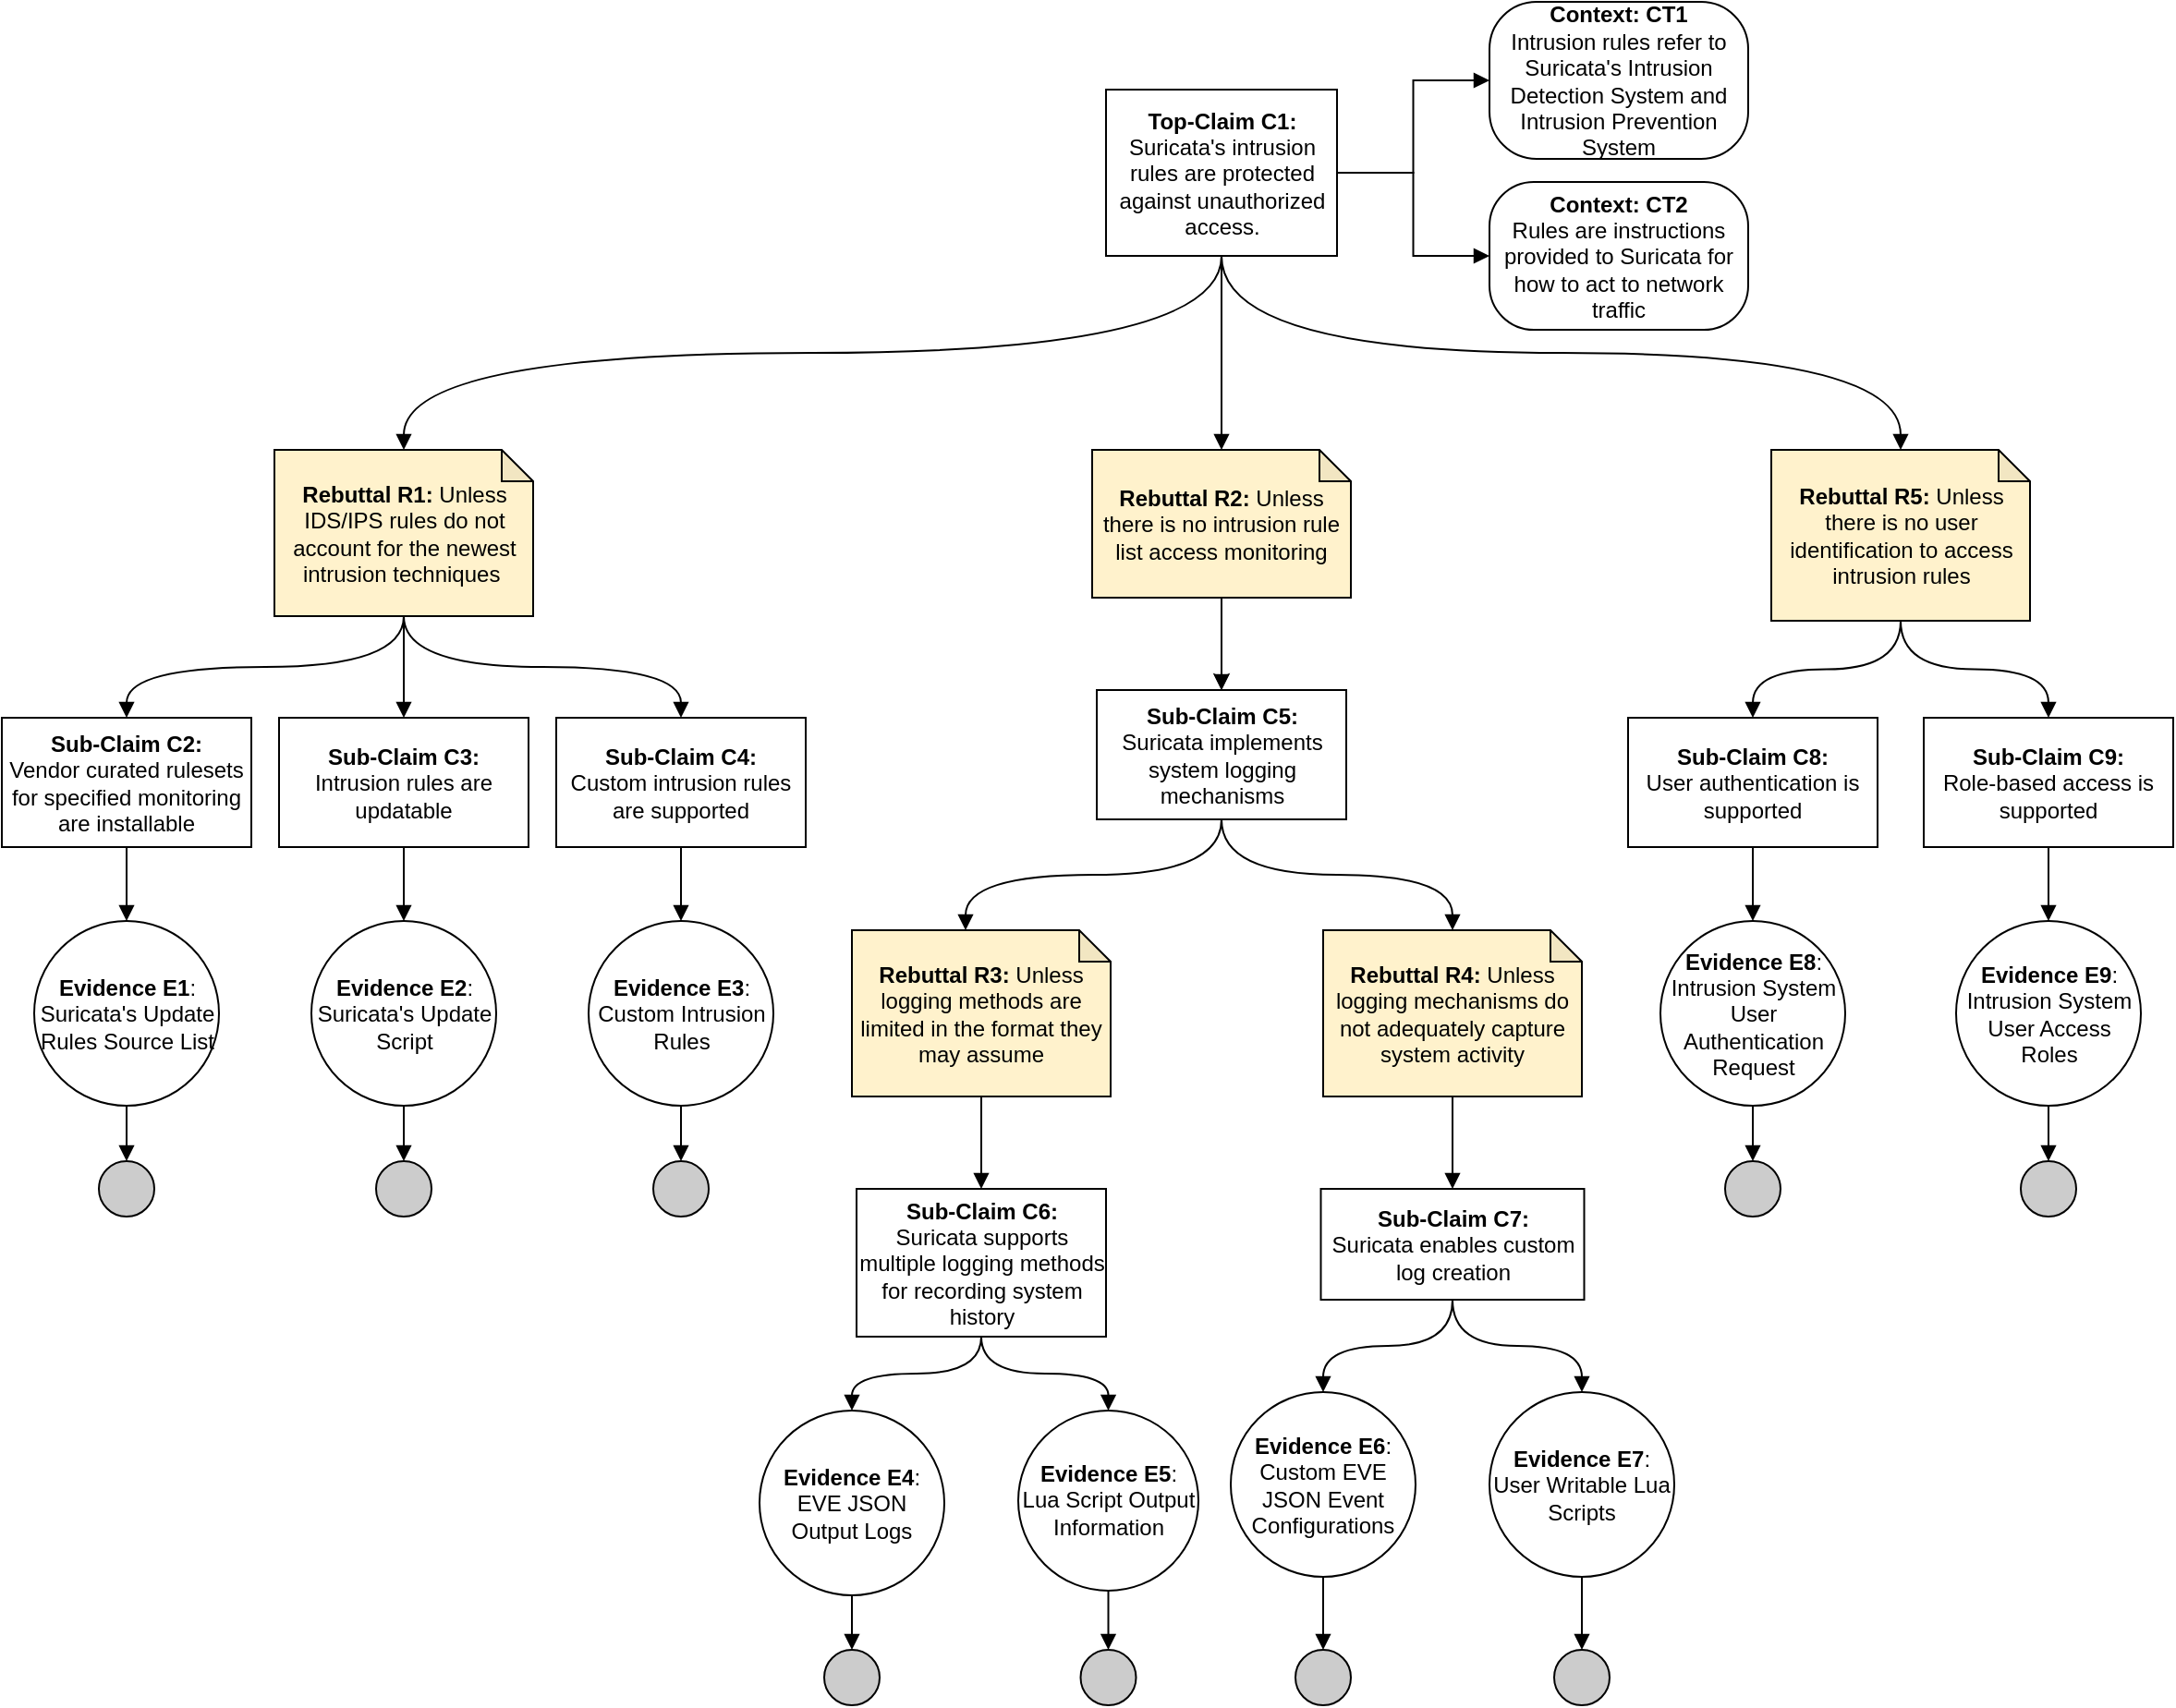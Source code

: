 <mxfile version="24.7.17">
  <diagram name="Page-1" id="gGdPlT7OM36B7ifSlKQP">
    <mxGraphModel dx="2924" dy="2240" grid="1" gridSize="10" guides="1" tooltips="1" connect="1" arrows="1" fold="1" page="1" pageScale="1" pageWidth="850" pageHeight="1100" math="0" shadow="0">
      <root>
        <mxCell id="0" />
        <mxCell id="1" parent="0" />
        <mxCell id="YeIq4Yx3Gjz6VLKn_5kp-1" value="&lt;b&gt;Top-Claim C1:&lt;br&gt;&lt;/b&gt;Suricata&#39;s intrusion rules are protected against unauthorized access." style="rounded=0;whiteSpace=wrap;html=1;" vertex="1" parent="1">
          <mxGeometry x="117.5" y="37.5" width="125" height="90" as="geometry" />
        </mxCell>
        <mxCell id="YeIq4Yx3Gjz6VLKn_5kp-2" value="&lt;b&gt;Context: CT1&lt;/b&gt;&lt;div&gt;Intrusion rules refer to Suricata&#39;s Intrusion Detection System and Intrusion Prevention System&lt;/div&gt;" style="rounded=1;whiteSpace=wrap;html=1;arcSize=30;" vertex="1" parent="1">
          <mxGeometry x="325" y="-10" width="140" height="85" as="geometry" />
        </mxCell>
        <mxCell id="YeIq4Yx3Gjz6VLKn_5kp-6" style="edgeStyle=orthogonalEdgeStyle;rounded=0;orthogonalLoop=1;jettySize=auto;html=1;exitX=1;exitY=0.5;exitDx=0;exitDy=0;entryX=0;entryY=0.5;entryDx=0;entryDy=0;endArrow=block;endFill=1;" edge="1" parent="1" source="YeIq4Yx3Gjz6VLKn_5kp-1" target="YeIq4Yx3Gjz6VLKn_5kp-2">
          <mxGeometry relative="1" as="geometry">
            <mxPoint x="235" y="267.5" as="sourcePoint" />
            <mxPoint x="370" y="267.5" as="targetPoint" />
          </mxGeometry>
        </mxCell>
        <mxCell id="YeIq4Yx3Gjz6VLKn_5kp-7" value="&lt;b&gt;Context: CT2&lt;/b&gt;&lt;br&gt;Rules are instructions provided to Suricata for how to act to network traffic" style="rounded=1;whiteSpace=wrap;html=1;arcSize=30;" vertex="1" parent="1">
          <mxGeometry x="325" y="87.5" width="140" height="80" as="geometry" />
        </mxCell>
        <mxCell id="YeIq4Yx3Gjz6VLKn_5kp-8" style="edgeStyle=orthogonalEdgeStyle;rounded=0;orthogonalLoop=1;jettySize=auto;html=1;exitX=1;exitY=0.5;exitDx=0;exitDy=0;entryX=0;entryY=0.5;entryDx=0;entryDy=0;endArrow=block;endFill=1;" edge="1" parent="1" source="YeIq4Yx3Gjz6VLKn_5kp-1" target="YeIq4Yx3Gjz6VLKn_5kp-7">
          <mxGeometry relative="1" as="geometry">
            <mxPoint x="245" y="17.5" as="sourcePoint" />
            <mxPoint x="380" y="17.5" as="targetPoint" />
          </mxGeometry>
        </mxCell>
        <mxCell id="YeIq4Yx3Gjz6VLKn_5kp-16" value="" style="edgeStyle=orthogonalEdgeStyle;rounded=0;orthogonalLoop=1;jettySize=auto;html=1;" edge="1" parent="1" source="YeIq4Yx3Gjz6VLKn_5kp-9" target="YeIq4Yx3Gjz6VLKn_5kp-10">
          <mxGeometry relative="1" as="geometry" />
        </mxCell>
        <mxCell id="YeIq4Yx3Gjz6VLKn_5kp-9" value="&lt;b&gt;Rebuttal R2:&lt;/b&gt; Unless there is no intrusion rule list access monitoring" style="shape=note;whiteSpace=wrap;html=1;backgroundOutline=1;darkOpacity=0.05;size=17;fillColor=#FFF2CC;" vertex="1" parent="1">
          <mxGeometry x="110" y="232.5" width="140" height="80" as="geometry" />
        </mxCell>
        <mxCell id="YeIq4Yx3Gjz6VLKn_5kp-10" value="&lt;b&gt;Sub-Claim C5:&lt;br&gt;&lt;/b&gt;&lt;div&gt;Suricata implements system logging mechanisms&lt;/div&gt;" style="rounded=0;whiteSpace=wrap;html=1;" vertex="1" parent="1">
          <mxGeometry x="112.5" y="362.5" width="135" height="70" as="geometry" />
        </mxCell>
        <mxCell id="YeIq4Yx3Gjz6VLKn_5kp-12" style="edgeStyle=orthogonalEdgeStyle;curved=1;rounded=0;orthogonalLoop=1;jettySize=auto;html=1;exitX=0.5;exitY=1;exitDx=0;exitDy=0;entryX=0.5;entryY=0;entryDx=0;entryDy=0;endArrow=block;endFill=1;exitPerimeter=0;" edge="1" parent="1" source="YeIq4Yx3Gjz6VLKn_5kp-9" target="YeIq4Yx3Gjz6VLKn_5kp-10">
          <mxGeometry relative="1" as="geometry">
            <mxPoint x="448" y="322.5" as="sourcePoint" />
            <mxPoint x="365" y="372.5" as="targetPoint" />
          </mxGeometry>
        </mxCell>
        <mxCell id="YeIq4Yx3Gjz6VLKn_5kp-13" value="&lt;b&gt;Rebuttal R1:&lt;/b&gt; Unless IDS/IPS rules do not account for the newest intrusion techniques&amp;nbsp;" style="shape=note;whiteSpace=wrap;html=1;backgroundOutline=1;darkOpacity=0.05;size=17;fillColor=#FFF2CC;" vertex="1" parent="1">
          <mxGeometry x="-332.5" y="232.5" width="140" height="90" as="geometry" />
        </mxCell>
        <mxCell id="YeIq4Yx3Gjz6VLKn_5kp-14" style="edgeStyle=orthogonalEdgeStyle;curved=1;rounded=0;orthogonalLoop=1;jettySize=auto;html=1;endArrow=block;endFill=1;exitX=0.5;exitY=1;exitDx=0;exitDy=0;" edge="1" parent="1" source="YeIq4Yx3Gjz6VLKn_5kp-1" target="YeIq4Yx3Gjz6VLKn_5kp-13">
          <mxGeometry relative="1" as="geometry">
            <mxPoint x="269.5" y="357.5" as="sourcePoint" />
            <mxPoint x="130" y="407.5" as="targetPoint" />
          </mxGeometry>
        </mxCell>
        <mxCell id="YeIq4Yx3Gjz6VLKn_5kp-15" value="&lt;b&gt;Rebuttal R4:&lt;/b&gt;&amp;nbsp;Unless logging mechanisms do not adequately capture system activity" style="shape=note;whiteSpace=wrap;html=1;backgroundOutline=1;darkOpacity=0.05;size=17;fillColor=#FFF2CC;" vertex="1" parent="1">
          <mxGeometry x="235" y="492.5" width="140" height="90" as="geometry" />
        </mxCell>
        <mxCell id="YeIq4Yx3Gjz6VLKn_5kp-17" style="edgeStyle=orthogonalEdgeStyle;curved=1;rounded=0;orthogonalLoop=1;jettySize=auto;html=1;exitX=0.5;exitY=1;exitDx=0;exitDy=0;entryX=0.5;entryY=0;entryDx=0;entryDy=0;endArrow=block;endFill=1;entryPerimeter=0;" edge="1" parent="1" source="YeIq4Yx3Gjz6VLKn_5kp-10" target="YeIq4Yx3Gjz6VLKn_5kp-15">
          <mxGeometry relative="1" as="geometry">
            <mxPoint x="190" y="322.5" as="sourcePoint" />
            <mxPoint x="190" y="372.5" as="targetPoint" />
          </mxGeometry>
        </mxCell>
        <mxCell id="YeIq4Yx3Gjz6VLKn_5kp-18" value="&lt;b&gt;Rebuttal R3:&lt;/b&gt; Unless logging methods are limited in the format they may assume" style="shape=note;whiteSpace=wrap;html=1;backgroundOutline=1;darkOpacity=0.05;size=17;fillColor=#FFF2CC;" vertex="1" parent="1">
          <mxGeometry x="-20" y="492.5" width="140" height="90" as="geometry" />
        </mxCell>
        <mxCell id="YeIq4Yx3Gjz6VLKn_5kp-19" style="edgeStyle=orthogonalEdgeStyle;curved=1;rounded=0;orthogonalLoop=1;jettySize=auto;html=1;exitX=0.5;exitY=1;exitDx=0;exitDy=0;entryX=0;entryY=0;entryDx=61.5;entryDy=0;endArrow=block;endFill=1;entryPerimeter=0;" edge="1" parent="1" source="YeIq4Yx3Gjz6VLKn_5kp-10" target="YeIq4Yx3Gjz6VLKn_5kp-18">
          <mxGeometry relative="1" as="geometry">
            <mxPoint x="190" y="452.5" as="sourcePoint" />
            <mxPoint x="80" y="502.5" as="targetPoint" />
          </mxGeometry>
        </mxCell>
        <mxCell id="YeIq4Yx3Gjz6VLKn_5kp-20" value="&lt;b&gt;Sub-Claim C6:&lt;br&gt;&lt;/b&gt;&lt;div&gt;Suricata supports multiple logging methods for recording system history&lt;/div&gt;" style="rounded=0;whiteSpace=wrap;html=1;" vertex="1" parent="1">
          <mxGeometry x="-17.5" y="632.5" width="135" height="80" as="geometry" />
        </mxCell>
        <mxCell id="YeIq4Yx3Gjz6VLKn_5kp-21" style="edgeStyle=orthogonalEdgeStyle;curved=1;rounded=0;orthogonalLoop=1;jettySize=auto;html=1;exitX=0.5;exitY=1;exitDx=0;exitDy=0;entryX=0.5;entryY=0;entryDx=0;entryDy=0;endArrow=block;endFill=1;exitPerimeter=0;" edge="1" parent="1" source="YeIq4Yx3Gjz6VLKn_5kp-18" target="YeIq4Yx3Gjz6VLKn_5kp-20">
          <mxGeometry relative="1" as="geometry">
            <mxPoint x="140" y="452.5" as="sourcePoint" />
            <mxPoint x="52" y="502.5" as="targetPoint" />
          </mxGeometry>
        </mxCell>
        <mxCell id="YeIq4Yx3Gjz6VLKn_5kp-23" value="&lt;b&gt;Evidence E4&lt;/b&gt;:&lt;br&gt;EVE JSON Output Logs" style="ellipse;whiteSpace=wrap;html=1;aspect=fixed;fillColor=#ffffff;rounded=0;" vertex="1" parent="1">
          <mxGeometry x="-70" y="752.5" width="100" height="100" as="geometry" />
        </mxCell>
        <mxCell id="YeIq4Yx3Gjz6VLKn_5kp-25" value="&lt;b&gt;Evidence E5&lt;/b&gt;:&lt;br&gt;Lua Script Output Information" style="ellipse;whiteSpace=wrap;html=1;aspect=fixed;fillColor=#ffffff;rounded=0;" vertex="1" parent="1">
          <mxGeometry x="70" y="752.5" width="97.5" height="97.5" as="geometry" />
        </mxCell>
        <mxCell id="YeIq4Yx3Gjz6VLKn_5kp-38" value="&lt;b&gt;Sub-Claim C7:&lt;br&gt;&lt;/b&gt;&lt;div&gt;Suricata enables custom log creation&lt;/div&gt;" style="rounded=0;whiteSpace=wrap;html=1;" vertex="1" parent="1">
          <mxGeometry x="233.75" y="632.5" width="142.5" height="60" as="geometry" />
        </mxCell>
        <mxCell id="YeIq4Yx3Gjz6VLKn_5kp-40" style="edgeStyle=orthogonalEdgeStyle;curved=1;rounded=0;orthogonalLoop=1;jettySize=auto;html=1;exitX=0.5;exitY=1;exitDx=0;exitDy=0;entryX=0.5;entryY=0;entryDx=0;entryDy=0;endArrow=block;endFill=1;exitPerimeter=0;" edge="1" parent="1" source="YeIq4Yx3Gjz6VLKn_5kp-15" target="YeIq4Yx3Gjz6VLKn_5kp-38">
          <mxGeometry relative="1" as="geometry">
            <mxPoint x="435" y="622.5" as="sourcePoint" />
            <mxPoint x="435" y="672.5" as="targetPoint" />
          </mxGeometry>
        </mxCell>
        <mxCell id="YeIq4Yx3Gjz6VLKn_5kp-42" value="&lt;b&gt;Evidence E6&lt;/b&gt;:&lt;br&gt;Custom EVE JSON Event Configurations" style="ellipse;whiteSpace=wrap;html=1;aspect=fixed;fillColor=#ffffff;rounded=0;" vertex="1" parent="1">
          <mxGeometry x="185" y="742.5" width="100" height="100" as="geometry" />
        </mxCell>
        <mxCell id="YeIq4Yx3Gjz6VLKn_5kp-44" value="&lt;b&gt;Evidence E7&lt;/b&gt;:&lt;br&gt;User Writable Lua Scripts" style="ellipse;whiteSpace=wrap;html=1;aspect=fixed;fillColor=#ffffff;rounded=0;" vertex="1" parent="1">
          <mxGeometry x="325" y="742.5" width="100" height="100" as="geometry" />
        </mxCell>
        <mxCell id="YeIq4Yx3Gjz6VLKn_5kp-49" style="edgeStyle=orthogonalEdgeStyle;curved=1;rounded=0;orthogonalLoop=1;jettySize=auto;html=1;entryX=0.5;entryY=0;entryDx=0;entryDy=0;endArrow=block;endFill=1;exitX=0.5;exitY=1;exitDx=0;exitDy=0;" edge="1" parent="1" target="YeIq4Yx3Gjz6VLKn_5kp-50" source="YeIq4Yx3Gjz6VLKn_5kp-44">
          <mxGeometry relative="1" as="geometry">
            <mxPoint x="375" y="857.5" as="sourcePoint" />
          </mxGeometry>
        </mxCell>
        <mxCell id="YeIq4Yx3Gjz6VLKn_5kp-50" value="" style="ellipse;whiteSpace=wrap;html=1;aspect=fixed;fillColor=#CCCCCC;" vertex="1" parent="1">
          <mxGeometry x="360" y="882" width="30" height="30" as="geometry" />
        </mxCell>
        <mxCell id="YeIq4Yx3Gjz6VLKn_5kp-51" style="edgeStyle=orthogonalEdgeStyle;curved=1;rounded=0;orthogonalLoop=1;jettySize=auto;html=1;entryX=0.5;entryY=0;entryDx=0;entryDy=0;endArrow=block;endFill=1;exitX=0.5;exitY=1;exitDx=0;exitDy=0;" edge="1" parent="1" target="YeIq4Yx3Gjz6VLKn_5kp-52" source="YeIq4Yx3Gjz6VLKn_5kp-42">
          <mxGeometry relative="1" as="geometry">
            <mxPoint x="125" y="842.5" as="sourcePoint" />
          </mxGeometry>
        </mxCell>
        <mxCell id="YeIq4Yx3Gjz6VLKn_5kp-52" value="" style="ellipse;whiteSpace=wrap;html=1;aspect=fixed;fillColor=#CCCCCC;" vertex="1" parent="1">
          <mxGeometry x="220" y="882" width="30" height="30" as="geometry" />
        </mxCell>
        <mxCell id="YeIq4Yx3Gjz6VLKn_5kp-58" style="edgeStyle=orthogonalEdgeStyle;curved=1;rounded=0;orthogonalLoop=1;jettySize=auto;html=1;entryX=0.5;entryY=0;entryDx=0;entryDy=0;endArrow=block;endFill=1;exitX=0.5;exitY=1;exitDx=0;exitDy=0;" edge="1" parent="1" target="YeIq4Yx3Gjz6VLKn_5kp-59" source="YeIq4Yx3Gjz6VLKn_5kp-25">
          <mxGeometry relative="1" as="geometry">
            <mxPoint x="-40" y="965" as="sourcePoint" />
          </mxGeometry>
        </mxCell>
        <mxCell id="YeIq4Yx3Gjz6VLKn_5kp-59" value="" style="ellipse;whiteSpace=wrap;html=1;aspect=fixed;fillColor=#CCCCCC;" vertex="1" parent="1">
          <mxGeometry x="103.75" y="882" width="30" height="30" as="geometry" />
        </mxCell>
        <mxCell id="YeIq4Yx3Gjz6VLKn_5kp-64" style="edgeStyle=orthogonalEdgeStyle;curved=1;rounded=0;orthogonalLoop=1;jettySize=auto;html=1;entryX=0.5;entryY=0;entryDx=0;entryDy=0;endArrow=block;endFill=1;exitX=0.5;exitY=1;exitDx=0;exitDy=0;" edge="1" parent="1" target="YeIq4Yx3Gjz6VLKn_5kp-65" source="YeIq4Yx3Gjz6VLKn_5kp-23">
          <mxGeometry relative="1" as="geometry">
            <mxPoint x="-120" y="852.5" as="sourcePoint" />
          </mxGeometry>
        </mxCell>
        <mxCell id="YeIq4Yx3Gjz6VLKn_5kp-65" value="" style="ellipse;whiteSpace=wrap;html=1;aspect=fixed;fillColor=#CCCCCC;" vertex="1" parent="1">
          <mxGeometry x="-35" y="882" width="30" height="30" as="geometry" />
        </mxCell>
        <mxCell id="YeIq4Yx3Gjz6VLKn_5kp-77" style="edgeStyle=orthogonalEdgeStyle;curved=1;rounded=0;orthogonalLoop=1;jettySize=auto;html=1;exitX=0.5;exitY=1;exitDx=0;exitDy=0;entryX=0.5;entryY=0;entryDx=0;entryDy=0;endArrow=block;endFill=1;" edge="1" parent="1" source="YeIq4Yx3Gjz6VLKn_5kp-20" target="YeIq4Yx3Gjz6VLKn_5kp-23">
          <mxGeometry relative="1" as="geometry">
            <mxPoint x="-40" y="732.5" as="sourcePoint" />
            <mxPoint x="-40" y="782.5" as="targetPoint" />
          </mxGeometry>
        </mxCell>
        <mxCell id="YeIq4Yx3Gjz6VLKn_5kp-82" style="edgeStyle=orthogonalEdgeStyle;curved=1;rounded=0;orthogonalLoop=1;jettySize=auto;html=1;exitX=0.5;exitY=1;exitDx=0;exitDy=0;entryX=0.5;entryY=0;entryDx=0;entryDy=0;endArrow=block;endFill=1;" edge="1" parent="1" source="YeIq4Yx3Gjz6VLKn_5kp-38" target="YeIq4Yx3Gjz6VLKn_5kp-42">
          <mxGeometry relative="1" as="geometry">
            <mxPoint x="315" y="592.5" as="sourcePoint" />
            <mxPoint x="315" y="642.5" as="targetPoint" />
          </mxGeometry>
        </mxCell>
        <mxCell id="YeIq4Yx3Gjz6VLKn_5kp-83" style="edgeStyle=orthogonalEdgeStyle;curved=1;rounded=0;orthogonalLoop=1;jettySize=auto;html=1;exitX=0.5;exitY=1;exitDx=0;exitDy=0;entryX=0.5;entryY=0;entryDx=0;entryDy=0;endArrow=block;endFill=1;" edge="1" parent="1" source="YeIq4Yx3Gjz6VLKn_5kp-38" target="YeIq4Yx3Gjz6VLKn_5kp-44">
          <mxGeometry relative="1" as="geometry">
            <mxPoint x="315" y="702.5" as="sourcePoint" />
            <mxPoint x="135" y="752.5" as="targetPoint" />
          </mxGeometry>
        </mxCell>
        <mxCell id="YeIq4Yx3Gjz6VLKn_5kp-86" value="&lt;b&gt;Sub-Claim C3:&lt;br&gt;&lt;/b&gt;&lt;div&gt;Intrusion rules are updatable&lt;/div&gt;" style="rounded=0;whiteSpace=wrap;html=1;" vertex="1" parent="1">
          <mxGeometry x="-330" y="377.5" width="135" height="70" as="geometry" />
        </mxCell>
        <mxCell id="YeIq4Yx3Gjz6VLKn_5kp-87" style="edgeStyle=orthogonalEdgeStyle;curved=1;rounded=0;orthogonalLoop=1;jettySize=auto;html=1;entryX=0.5;entryY=0;entryDx=0;entryDy=0;endArrow=block;endFill=1;exitX=0.5;exitY=1;exitDx=0;exitDy=0;exitPerimeter=0;" edge="1" parent="1" source="YeIq4Yx3Gjz6VLKn_5kp-13" target="YeIq4Yx3Gjz6VLKn_5kp-86">
          <mxGeometry relative="1" as="geometry">
            <mxPoint x="-365" y="337.5" as="sourcePoint" />
            <mxPoint x="-905" y="367.5" as="targetPoint" />
          </mxGeometry>
        </mxCell>
        <mxCell id="YeIq4Yx3Gjz6VLKn_5kp-88" value="&lt;b&gt;Evidence E2&lt;/b&gt;:&lt;br&gt;Suricata&#39;s Update Script" style="ellipse;whiteSpace=wrap;html=1;aspect=fixed;fillColor=#ffffff;rounded=0;" vertex="1" parent="1">
          <mxGeometry x="-312.5" y="487.5" width="100" height="100" as="geometry" />
        </mxCell>
        <mxCell id="YeIq4Yx3Gjz6VLKn_5kp-89" style="edgeStyle=orthogonalEdgeStyle;curved=1;rounded=0;orthogonalLoop=1;jettySize=auto;html=1;entryX=0.5;entryY=0;entryDx=0;entryDy=0;endArrow=block;endFill=1;exitX=0.5;exitY=1;exitDx=0;exitDy=0;" edge="1" parent="1" source="YeIq4Yx3Gjz6VLKn_5kp-86" target="YeIq4Yx3Gjz6VLKn_5kp-88">
          <mxGeometry relative="1" as="geometry">
            <mxPoint x="-252.5" y="347.5" as="sourcePoint" />
            <mxPoint x="-252.5" y="387.5" as="targetPoint" />
          </mxGeometry>
        </mxCell>
        <mxCell id="YeIq4Yx3Gjz6VLKn_5kp-90" style="edgeStyle=orthogonalEdgeStyle;curved=1;rounded=0;orthogonalLoop=1;jettySize=auto;html=1;entryX=0.5;entryY=0;entryDx=0;entryDy=0;endArrow=block;endFill=1;exitX=0.5;exitY=1;exitDx=0;exitDy=0;" edge="1" parent="1" target="YeIq4Yx3Gjz6VLKn_5kp-91" source="YeIq4Yx3Gjz6VLKn_5kp-88">
          <mxGeometry relative="1" as="geometry">
            <mxPoint x="-262.5" y="597.5" as="sourcePoint" />
          </mxGeometry>
        </mxCell>
        <mxCell id="YeIq4Yx3Gjz6VLKn_5kp-91" value="" style="ellipse;whiteSpace=wrap;html=1;aspect=fixed;fillColor=#CCCCCC;" vertex="1" parent="1">
          <mxGeometry x="-277.5" y="617.5" width="30" height="30" as="geometry" />
        </mxCell>
        <mxCell id="YeIq4Yx3Gjz6VLKn_5kp-92" value="&lt;b&gt;Sub-Claim C2:&lt;br&gt;&lt;/b&gt;&lt;div&gt;Vendor curated rulesets for specified monitoring are installable&lt;/div&gt;" style="rounded=0;whiteSpace=wrap;html=1;" vertex="1" parent="1">
          <mxGeometry x="-480" y="377.5" width="135" height="70" as="geometry" />
        </mxCell>
        <mxCell id="YeIq4Yx3Gjz6VLKn_5kp-93" value="&lt;b&gt;Evidence E1&lt;/b&gt;:&lt;br&gt;Suricata&#39;s Update Rules Source List" style="ellipse;whiteSpace=wrap;html=1;aspect=fixed;fillColor=#ffffff;rounded=0;" vertex="1" parent="1">
          <mxGeometry x="-462.5" y="487.5" width="100" height="100" as="geometry" />
        </mxCell>
        <mxCell id="YeIq4Yx3Gjz6VLKn_5kp-94" style="edgeStyle=orthogonalEdgeStyle;curved=1;rounded=0;orthogonalLoop=1;jettySize=auto;html=1;entryX=0.5;entryY=0;entryDx=0;entryDy=0;endArrow=block;endFill=1;exitX=0.5;exitY=1;exitDx=0;exitDy=0;" edge="1" parent="1" source="YeIq4Yx3Gjz6VLKn_5kp-93" target="YeIq4Yx3Gjz6VLKn_5kp-95">
          <mxGeometry relative="1" as="geometry">
            <mxPoint x="-412.5" y="597.5" as="sourcePoint" />
          </mxGeometry>
        </mxCell>
        <mxCell id="YeIq4Yx3Gjz6VLKn_5kp-95" value="" style="ellipse;whiteSpace=wrap;html=1;aspect=fixed;fillColor=#CCCCCC;" vertex="1" parent="1">
          <mxGeometry x="-427.5" y="617.5" width="30" height="30" as="geometry" />
        </mxCell>
        <mxCell id="YeIq4Yx3Gjz6VLKn_5kp-96" style="edgeStyle=orthogonalEdgeStyle;curved=1;rounded=0;orthogonalLoop=1;jettySize=auto;html=1;entryX=0.5;entryY=0;entryDx=0;entryDy=0;endArrow=block;endFill=1;exitX=0.5;exitY=1;exitDx=0;exitDy=0;" edge="1" parent="1" source="YeIq4Yx3Gjz6VLKn_5kp-92" target="YeIq4Yx3Gjz6VLKn_5kp-93">
          <mxGeometry relative="1" as="geometry">
            <mxPoint x="-162" y="457.5" as="sourcePoint" />
            <mxPoint x="-162" y="497.5" as="targetPoint" />
          </mxGeometry>
        </mxCell>
        <mxCell id="YeIq4Yx3Gjz6VLKn_5kp-97" style="edgeStyle=orthogonalEdgeStyle;curved=1;rounded=0;orthogonalLoop=1;jettySize=auto;html=1;entryX=0.5;entryY=0;entryDx=0;entryDy=0;endArrow=block;endFill=1;exitX=0.5;exitY=1;exitDx=0;exitDy=0;exitPerimeter=0;" edge="1" parent="1" source="YeIq4Yx3Gjz6VLKn_5kp-13" target="YeIq4Yx3Gjz6VLKn_5kp-92">
          <mxGeometry relative="1" as="geometry">
            <mxPoint x="-330" y="327.5" as="sourcePoint" />
            <mxPoint x="-202" y="397.5" as="targetPoint" />
          </mxGeometry>
        </mxCell>
        <mxCell id="YeIq4Yx3Gjz6VLKn_5kp-98" value="&lt;b&gt;Sub-Claim C4:&lt;br&gt;&lt;/b&gt;&lt;div&gt;Custom intrusion rules are supported&lt;/div&gt;" style="rounded=0;whiteSpace=wrap;html=1;" vertex="1" parent="1">
          <mxGeometry x="-180" y="377.5" width="135" height="70" as="geometry" />
        </mxCell>
        <mxCell id="YeIq4Yx3Gjz6VLKn_5kp-99" style="edgeStyle=orthogonalEdgeStyle;curved=1;rounded=0;orthogonalLoop=1;jettySize=auto;html=1;entryX=0.5;entryY=0;entryDx=0;entryDy=0;endArrow=block;endFill=1;exitX=0.5;exitY=1;exitDx=0;exitDy=0;exitPerimeter=0;" edge="1" parent="1" source="YeIq4Yx3Gjz6VLKn_5kp-13" target="YeIq4Yx3Gjz6VLKn_5kp-98">
          <mxGeometry relative="1" as="geometry">
            <mxPoint x="-252" y="332.5" as="sourcePoint" />
            <mxPoint x="-252" y="387.5" as="targetPoint" />
          </mxGeometry>
        </mxCell>
        <mxCell id="YeIq4Yx3Gjz6VLKn_5kp-100" value="&lt;b&gt;Evidence E3&lt;/b&gt;:&lt;br&gt;Custom Intrusion Rules" style="ellipse;whiteSpace=wrap;html=1;aspect=fixed;fillColor=#ffffff;rounded=0;" vertex="1" parent="1">
          <mxGeometry x="-162.5" y="487.5" width="100" height="100" as="geometry" />
        </mxCell>
        <mxCell id="YeIq4Yx3Gjz6VLKn_5kp-101" style="edgeStyle=orthogonalEdgeStyle;curved=1;rounded=0;orthogonalLoop=1;jettySize=auto;html=1;entryX=0.5;entryY=0;entryDx=0;entryDy=0;endArrow=block;endFill=1;exitX=0.5;exitY=1;exitDx=0;exitDy=0;" edge="1" parent="1" target="YeIq4Yx3Gjz6VLKn_5kp-100" source="YeIq4Yx3Gjz6VLKn_5kp-98">
          <mxGeometry relative="1" as="geometry">
            <mxPoint x="-99.5" y="462.5" as="sourcePoint" />
            <mxPoint x="-90" y="402.5" as="targetPoint" />
          </mxGeometry>
        </mxCell>
        <mxCell id="YeIq4Yx3Gjz6VLKn_5kp-102" style="edgeStyle=orthogonalEdgeStyle;curved=1;rounded=0;orthogonalLoop=1;jettySize=auto;html=1;entryX=0.5;entryY=0;entryDx=0;entryDy=0;endArrow=block;endFill=1;exitX=0.5;exitY=1;exitDx=0;exitDy=0;" edge="1" parent="1" source="YeIq4Yx3Gjz6VLKn_5kp-100" target="YeIq4Yx3Gjz6VLKn_5kp-103">
          <mxGeometry relative="1" as="geometry">
            <mxPoint x="-112.5" y="597.5" as="sourcePoint" />
          </mxGeometry>
        </mxCell>
        <mxCell id="YeIq4Yx3Gjz6VLKn_5kp-103" value="" style="ellipse;whiteSpace=wrap;html=1;aspect=fixed;fillColor=#CCCCCC;" vertex="1" parent="1">
          <mxGeometry x="-127.5" y="617.5" width="30" height="30" as="geometry" />
        </mxCell>
        <mxCell id="YeIq4Yx3Gjz6VLKn_5kp-104" value="&lt;b&gt;Rebuttal R5:&lt;/b&gt;&amp;nbsp;Unless there is no user identification to access intrusion rules" style="shape=note;whiteSpace=wrap;html=1;backgroundOutline=1;darkOpacity=0.05;size=17;fillColor=#FFF2CC;" vertex="1" parent="1">
          <mxGeometry x="477.5" y="232.5" width="140" height="92.5" as="geometry" />
        </mxCell>
        <mxCell id="YeIq4Yx3Gjz6VLKn_5kp-105" style="edgeStyle=orthogonalEdgeStyle;curved=1;rounded=0;orthogonalLoop=1;jettySize=auto;html=1;endArrow=block;endFill=1;exitX=0.5;exitY=1;exitDx=0;exitDy=0;" edge="1" parent="1" source="YeIq4Yx3Gjz6VLKn_5kp-1" target="YeIq4Yx3Gjz6VLKn_5kp-104">
          <mxGeometry relative="1" as="geometry">
            <mxPoint x="43" y="158" as="sourcePoint" />
            <mxPoint x="198" y="268" as="targetPoint" />
          </mxGeometry>
        </mxCell>
        <mxCell id="YeIq4Yx3Gjz6VLKn_5kp-106" value="&lt;b&gt;Sub-Claim C8:&lt;br&gt;&lt;/b&gt;&lt;div&gt;User authentication is supported&lt;/div&gt;" style="rounded=0;whiteSpace=wrap;html=1;" vertex="1" parent="1">
          <mxGeometry x="400" y="377.5" width="135" height="70" as="geometry" />
        </mxCell>
        <mxCell id="YeIq4Yx3Gjz6VLKn_5kp-107" value="&lt;b&gt;Sub-Claim C9:&lt;br&gt;&lt;/b&gt;&lt;div&gt;Role-based access is supported&lt;/div&gt;" style="rounded=0;whiteSpace=wrap;html=1;" vertex="1" parent="1">
          <mxGeometry x="560" y="377.5" width="135" height="70" as="geometry" />
        </mxCell>
        <mxCell id="YeIq4Yx3Gjz6VLKn_5kp-108" style="edgeStyle=orthogonalEdgeStyle;curved=1;rounded=0;orthogonalLoop=1;jettySize=auto;html=1;endArrow=block;endFill=1;exitX=0.5;exitY=1;exitDx=0;exitDy=0;entryX=0.5;entryY=0;entryDx=0;entryDy=0;entryPerimeter=0;" edge="1" parent="1" source="YeIq4Yx3Gjz6VLKn_5kp-1" target="YeIq4Yx3Gjz6VLKn_5kp-9">
          <mxGeometry relative="1" as="geometry">
            <mxPoint x="150" y="170" as="sourcePoint" />
            <mxPoint x="-432" y="243" as="targetPoint" />
          </mxGeometry>
        </mxCell>
        <mxCell id="YeIq4Yx3Gjz6VLKn_5kp-109" style="edgeStyle=orthogonalEdgeStyle;curved=1;rounded=0;orthogonalLoop=1;jettySize=auto;html=1;endArrow=block;endFill=1;exitX=0.5;exitY=1;exitDx=0;exitDy=0;exitPerimeter=0;entryX=0.5;entryY=0;entryDx=0;entryDy=0;" edge="1" parent="1" source="YeIq4Yx3Gjz6VLKn_5kp-104" target="YeIq4Yx3Gjz6VLKn_5kp-107">
          <mxGeometry relative="1" as="geometry">
            <mxPoint x="-42.5" y="108" as="sourcePoint" />
            <mxPoint x="557.5" y="243" as="targetPoint" />
          </mxGeometry>
        </mxCell>
        <mxCell id="YeIq4Yx3Gjz6VLKn_5kp-110" style="edgeStyle=orthogonalEdgeStyle;curved=1;rounded=0;orthogonalLoop=1;jettySize=auto;html=1;endArrow=block;endFill=1;exitX=0.5;exitY=1;exitDx=0;exitDy=0;exitPerimeter=0;entryX=0.5;entryY=0;entryDx=0;entryDy=0;" edge="1" parent="1" source="YeIq4Yx3Gjz6VLKn_5kp-104" target="YeIq4Yx3Gjz6VLKn_5kp-106">
          <mxGeometry relative="1" as="geometry">
            <mxPoint x="557.5" y="335" as="sourcePoint" />
            <mxPoint x="637.5" y="388" as="targetPoint" />
          </mxGeometry>
        </mxCell>
        <mxCell id="YeIq4Yx3Gjz6VLKn_5kp-111" value="&lt;b&gt;Evidence E8&lt;/b&gt;:&lt;br&gt;Intrusion System User Authentication Request" style="ellipse;whiteSpace=wrap;html=1;aspect=fixed;fillColor=#ffffff;rounded=0;" vertex="1" parent="1">
          <mxGeometry x="417.5" y="487.5" width="100" height="100" as="geometry" />
        </mxCell>
        <mxCell id="YeIq4Yx3Gjz6VLKn_5kp-112" value="&lt;b&gt;Evidence E9&lt;/b&gt;:&lt;br&gt;Intrusion System User Access Roles" style="ellipse;whiteSpace=wrap;html=1;aspect=fixed;fillColor=#ffffff;rounded=0;" vertex="1" parent="1">
          <mxGeometry x="577.5" y="487.5" width="100" height="100" as="geometry" />
        </mxCell>
        <mxCell id="YeIq4Yx3Gjz6VLKn_5kp-113" style="edgeStyle=orthogonalEdgeStyle;curved=1;rounded=0;orthogonalLoop=1;jettySize=auto;html=1;endArrow=block;endFill=1;exitX=0.5;exitY=1;exitDx=0;exitDy=0;" edge="1" parent="1" source="YeIq4Yx3Gjz6VLKn_5kp-106" target="YeIq4Yx3Gjz6VLKn_5kp-111">
          <mxGeometry relative="1" as="geometry">
            <mxPoint x="557.5" y="335" as="sourcePoint" />
            <mxPoint x="477.5" y="388" as="targetPoint" />
          </mxGeometry>
        </mxCell>
        <mxCell id="YeIq4Yx3Gjz6VLKn_5kp-114" style="edgeStyle=orthogonalEdgeStyle;curved=1;rounded=0;orthogonalLoop=1;jettySize=auto;html=1;endArrow=block;endFill=1;exitX=0.5;exitY=1;exitDx=0;exitDy=0;entryX=0.5;entryY=0;entryDx=0;entryDy=0;" edge="1" parent="1" source="YeIq4Yx3Gjz6VLKn_5kp-107" target="YeIq4Yx3Gjz6VLKn_5kp-112">
          <mxGeometry relative="1" as="geometry">
            <mxPoint x="557.5" y="335" as="sourcePoint" />
            <mxPoint x="637.5" y="388" as="targetPoint" />
          </mxGeometry>
        </mxCell>
        <mxCell id="YeIq4Yx3Gjz6VLKn_5kp-117" style="edgeStyle=orthogonalEdgeStyle;curved=1;rounded=0;orthogonalLoop=1;jettySize=auto;html=1;entryX=0.5;entryY=0;entryDx=0;entryDy=0;endArrow=block;endFill=1;" edge="1" parent="1" target="YeIq4Yx3Gjz6VLKn_5kp-118" source="YeIq4Yx3Gjz6VLKn_5kp-111">
          <mxGeometry relative="1" as="geometry">
            <mxPoint x="467.5" y="590" as="sourcePoint" />
          </mxGeometry>
        </mxCell>
        <mxCell id="YeIq4Yx3Gjz6VLKn_5kp-118" value="" style="ellipse;whiteSpace=wrap;html=1;aspect=fixed;fillColor=#CCCCCC;" vertex="1" parent="1">
          <mxGeometry x="452.5" y="617.5" width="30" height="30" as="geometry" />
        </mxCell>
        <mxCell id="YeIq4Yx3Gjz6VLKn_5kp-119" style="edgeStyle=orthogonalEdgeStyle;curved=1;rounded=0;orthogonalLoop=1;jettySize=auto;html=1;entryX=0.5;entryY=0;entryDx=0;entryDy=0;endArrow=block;endFill=1;exitX=0.5;exitY=1;exitDx=0;exitDy=0;" edge="1" parent="1" target="YeIq4Yx3Gjz6VLKn_5kp-120" source="YeIq4Yx3Gjz6VLKn_5kp-112">
          <mxGeometry relative="1" as="geometry">
            <mxPoint x="627.5" y="588" as="sourcePoint" />
          </mxGeometry>
        </mxCell>
        <mxCell id="YeIq4Yx3Gjz6VLKn_5kp-120" value="" style="ellipse;whiteSpace=wrap;html=1;aspect=fixed;fillColor=#CCCCCC;" vertex="1" parent="1">
          <mxGeometry x="612.5" y="617.5" width="30" height="30" as="geometry" />
        </mxCell>
        <mxCell id="YeIq4Yx3Gjz6VLKn_5kp-121" style="edgeStyle=orthogonalEdgeStyle;curved=1;rounded=0;orthogonalLoop=1;jettySize=auto;html=1;entryX=0.5;entryY=0;entryDx=0;entryDy=0;endArrow=block;endFill=1;exitX=0.5;exitY=1;exitDx=0;exitDy=0;" edge="1" parent="1" source="YeIq4Yx3Gjz6VLKn_5kp-20" target="YeIq4Yx3Gjz6VLKn_5kp-25">
          <mxGeometry relative="1" as="geometry">
            <mxPoint x="60" y="760" as="sourcePoint" />
            <mxPoint x="-10" y="763" as="targetPoint" />
          </mxGeometry>
        </mxCell>
      </root>
    </mxGraphModel>
  </diagram>
</mxfile>
